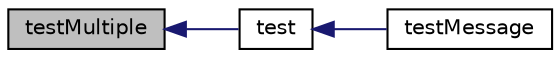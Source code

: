 digraph "testMultiple"
{
  edge [fontname="Helvetica",fontsize="10",labelfontname="Helvetica",labelfontsize="10"];
  node [fontname="Helvetica",fontsize="10",shape=record];
  rankdir="LR";
  Node1 [label="testMultiple",height=0.2,width=0.4,color="black", fillcolor="grey75", style="filled" fontcolor="black"];
  Node1 -> Node2 [dir="back",color="midnightblue",fontsize="10",style="solid",fontname="Helvetica"];
  Node2 [label="test",height=0.2,width=0.4,color="black", fillcolor="white", style="filled",URL="$class_field_expectation.html#ae44e91fd7374c9eba4aa26c28454e4c8"];
  Node2 -> Node3 [dir="back",color="midnightblue",fontsize="10",style="solid",fontname="Helvetica"];
  Node3 [label="testMessage",height=0.2,width=0.4,color="black", fillcolor="white", style="filled",URL="$class_field_expectation.html#a4261cc878f60ae0a7a6058111d3fb767"];
}
